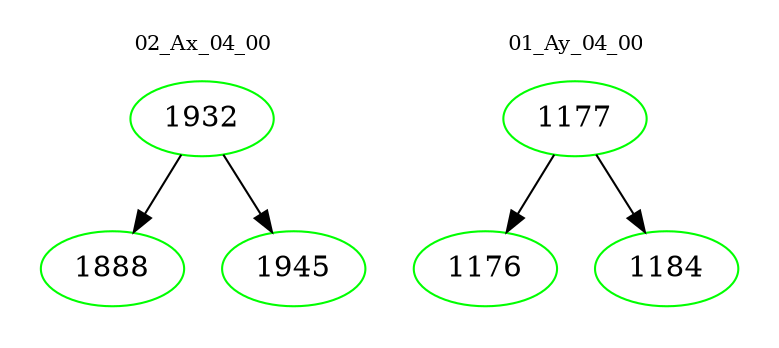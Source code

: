 digraph{
subgraph cluster_0 {
color = white
label = "02_Ax_04_00";
fontsize=10;
T0_1932 [label="1932", color="green"]
T0_1932 -> T0_1888 [color="black"]
T0_1888 [label="1888", color="green"]
T0_1932 -> T0_1945 [color="black"]
T0_1945 [label="1945", color="green"]
}
subgraph cluster_1 {
color = white
label = "01_Ay_04_00";
fontsize=10;
T1_1177 [label="1177", color="green"]
T1_1177 -> T1_1176 [color="black"]
T1_1176 [label="1176", color="green"]
T1_1177 -> T1_1184 [color="black"]
T1_1184 [label="1184", color="green"]
}
}
